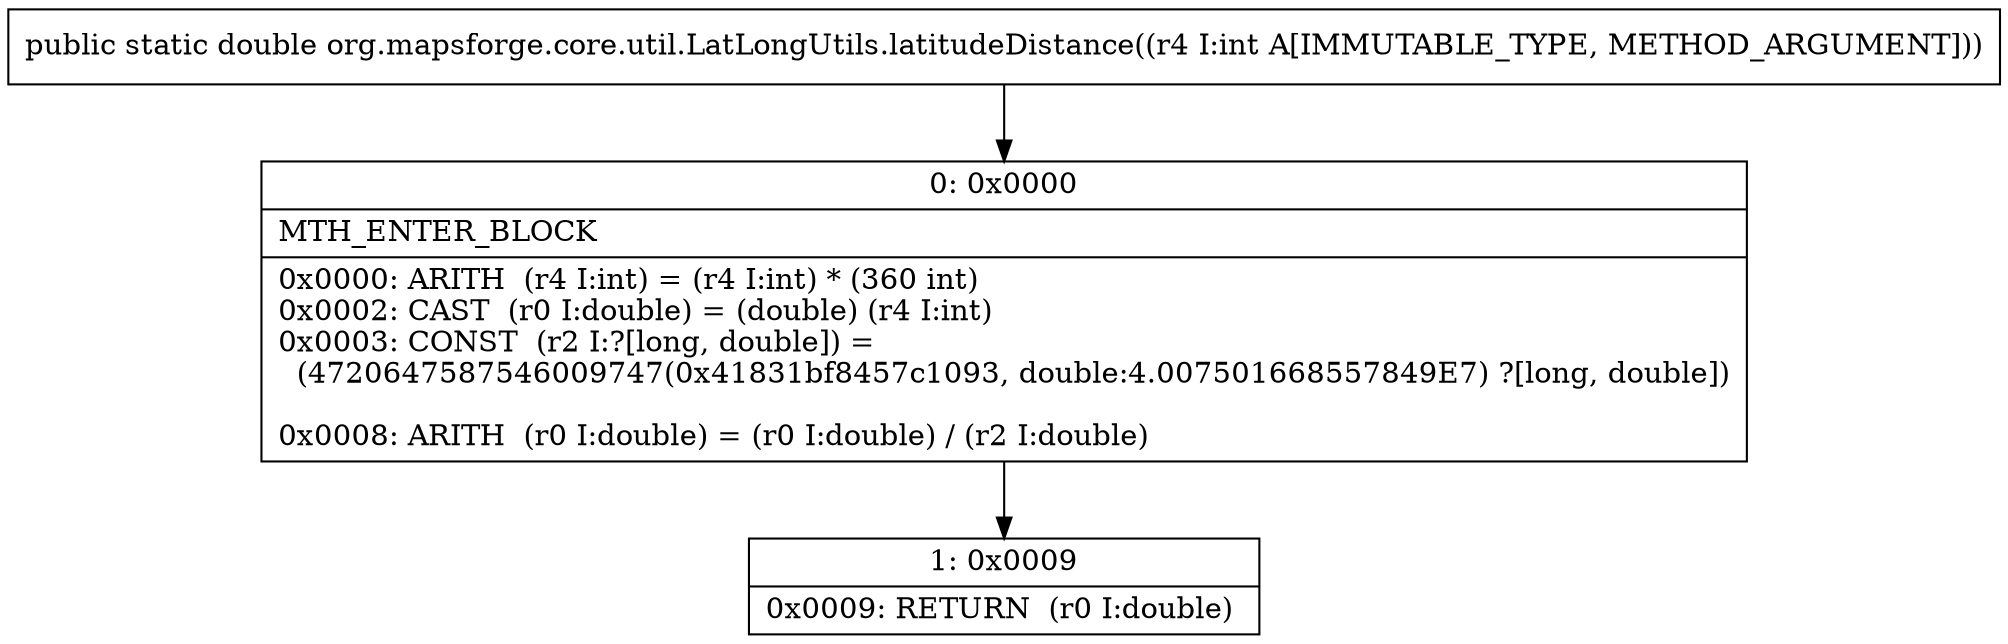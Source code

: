 digraph "CFG fororg.mapsforge.core.util.LatLongUtils.latitudeDistance(I)D" {
Node_0 [shape=record,label="{0\:\ 0x0000|MTH_ENTER_BLOCK\l|0x0000: ARITH  (r4 I:int) = (r4 I:int) * (360 int) \l0x0002: CAST  (r0 I:double) = (double) (r4 I:int) \l0x0003: CONST  (r2 I:?[long, double]) = \l  (4720647587546009747(0x41831bf8457c1093, double:4.007501668557849E7) ?[long, double])\l \l0x0008: ARITH  (r0 I:double) = (r0 I:double) \/ (r2 I:double) \l}"];
Node_1 [shape=record,label="{1\:\ 0x0009|0x0009: RETURN  (r0 I:double) \l}"];
MethodNode[shape=record,label="{public static double org.mapsforge.core.util.LatLongUtils.latitudeDistance((r4 I:int A[IMMUTABLE_TYPE, METHOD_ARGUMENT])) }"];
MethodNode -> Node_0;
Node_0 -> Node_1;
}

